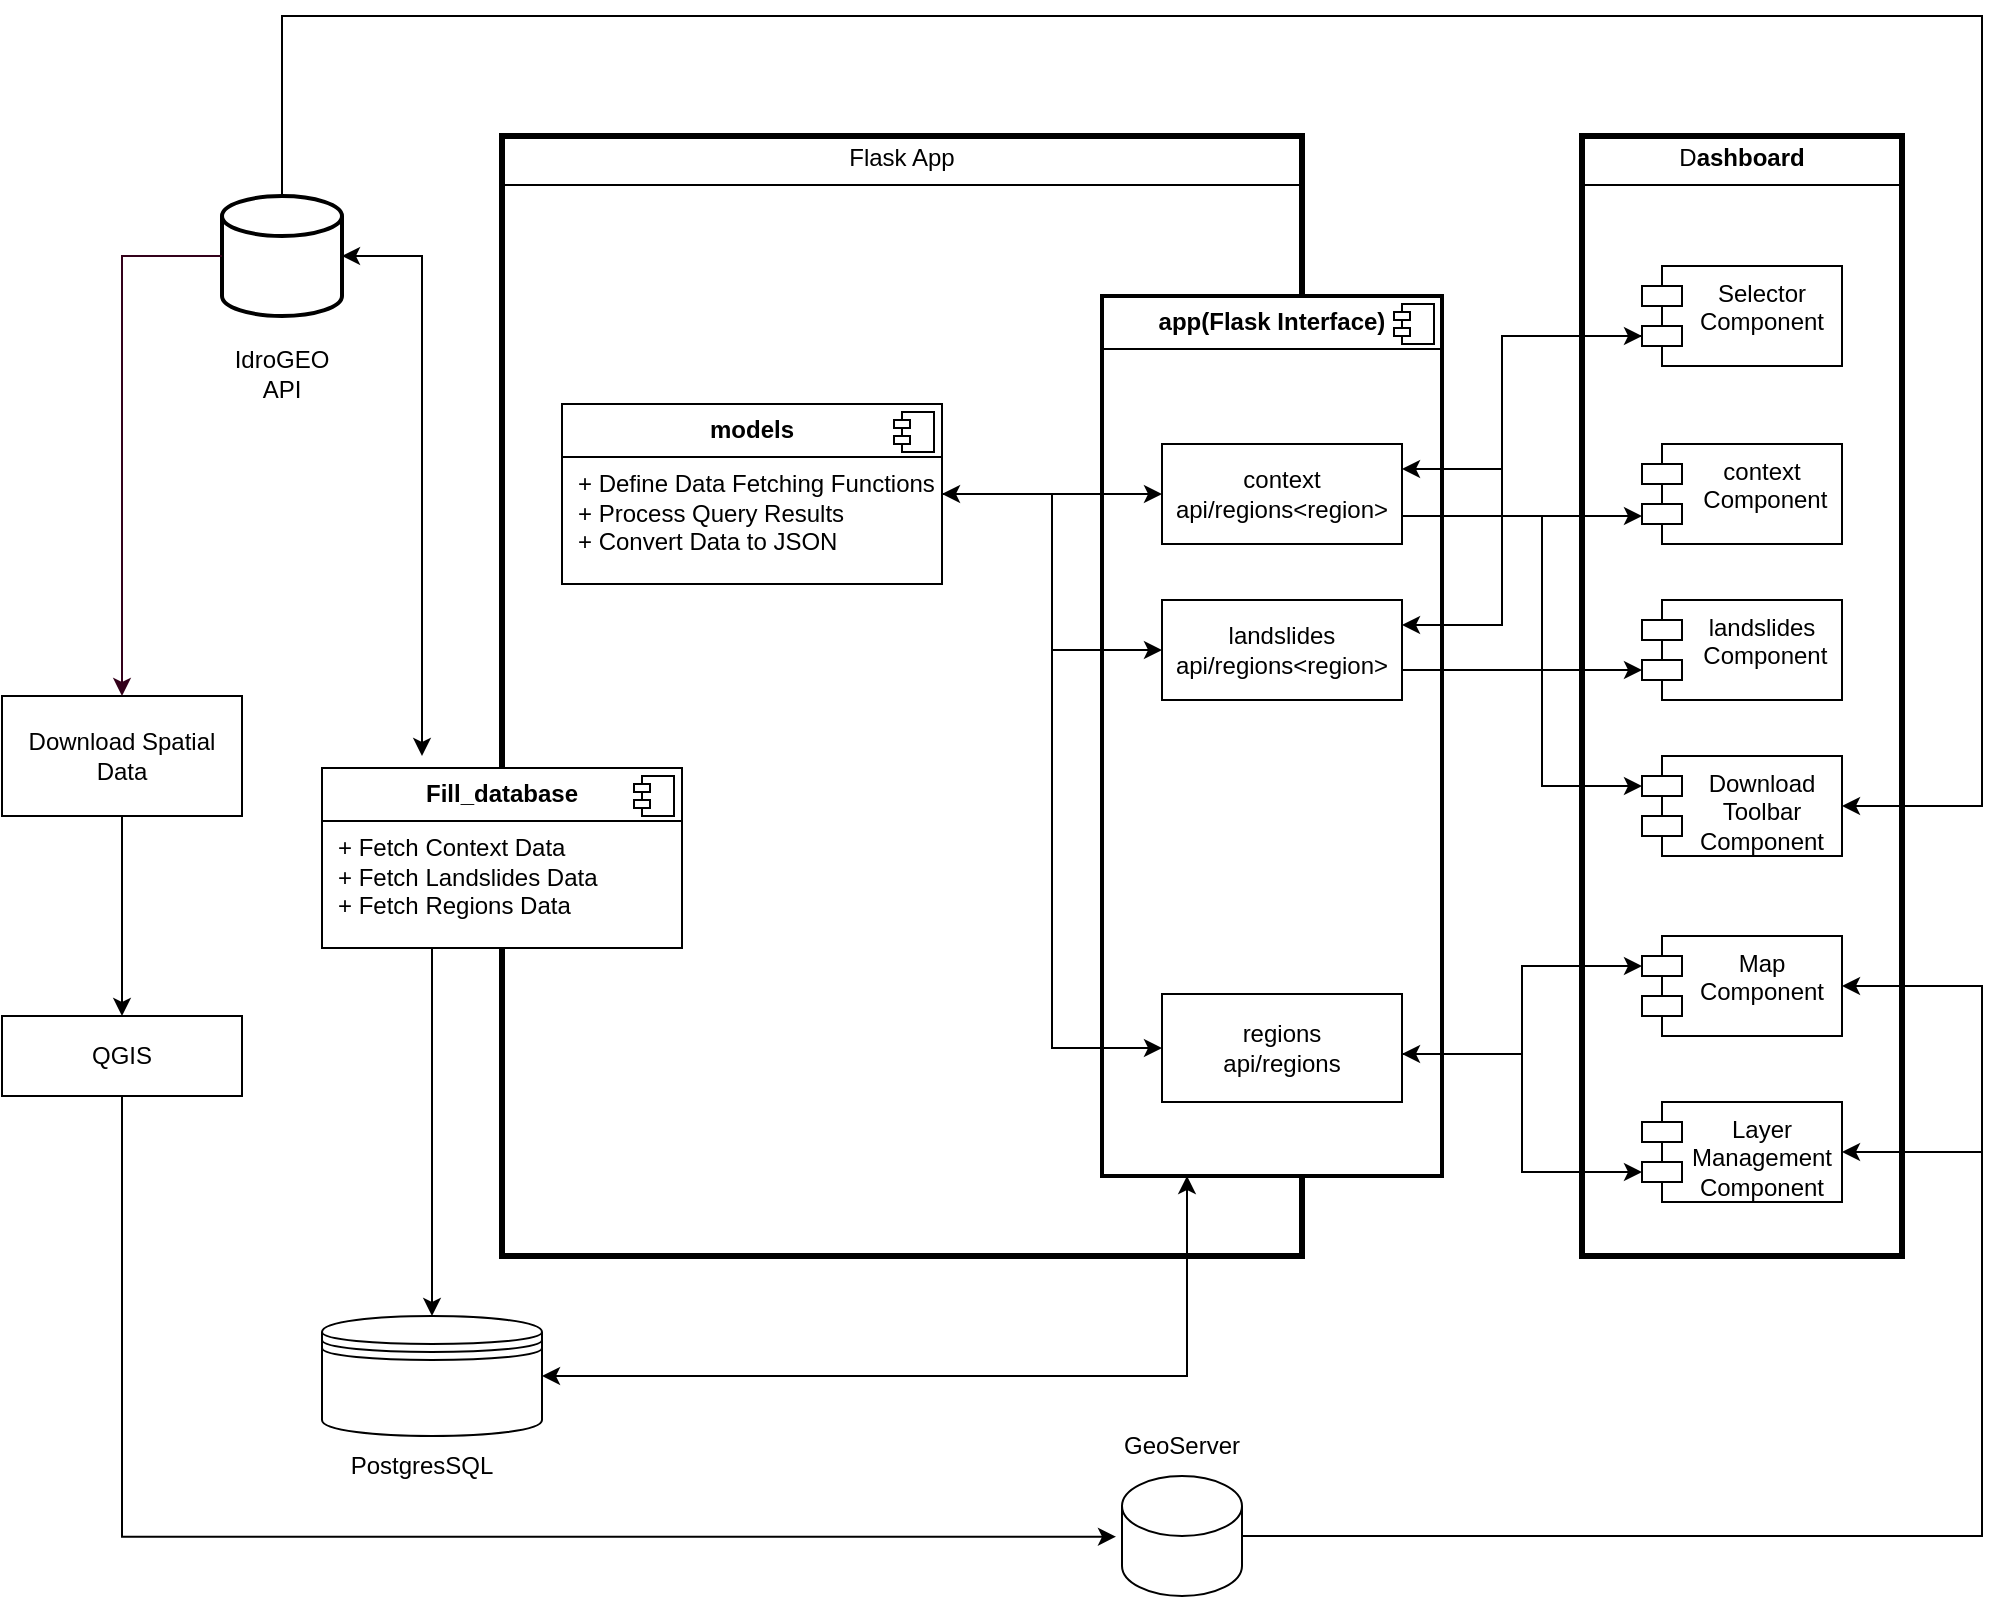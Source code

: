 <mxfile version="24.2.5" type="device">
  <diagram name="Page-1" id="a7904f86-f2b4-8e86-fa97-74104820619b">
    <mxGraphModel dx="1687" dy="984" grid="0" gridSize="10" guides="1" tooltips="1" connect="1" arrows="1" fold="1" page="1" pageScale="1" pageWidth="1100" pageHeight="850" background="none" math="0" shadow="0">
      <root>
        <mxCell id="0" />
        <mxCell id="1" parent="0" />
        <mxCell id="tvobXu7eMwczCTrJ5q9M-32" value="&lt;p style=&quot;text-align: center; margin: 4px 0px 0px;&quot;&gt;Flask App&lt;/p&gt;&lt;hr size=&quot;1&quot; style=&quot;border-style:solid;&quot;&gt;&lt;p style=&quot;margin:0px;margin-left:8px;&quot;&gt;&lt;br&gt;&lt;/p&gt;" style="verticalAlign=top;align=left;overflow=fill;html=1;whiteSpace=wrap;strokeWidth=3;" parent="1" vertex="1">
          <mxGeometry x="280" y="100" width="400" height="560" as="geometry" />
        </mxCell>
        <mxCell id="tvobXu7eMwczCTrJ5q9M-31" value="&lt;p style=&quot;text-align: center; margin: 4px 0px 0px;&quot;&gt;D&lt;b style=&quot;&quot;&gt;ashboard&lt;/b&gt;&lt;/p&gt;&lt;hr size=&quot;1&quot; style=&quot;border-style:solid;&quot;&gt;&lt;p style=&quot;margin:0px;margin-left:8px;&quot;&gt;&lt;br&gt;&lt;/p&gt;" style="verticalAlign=top;align=left;overflow=fill;html=1;whiteSpace=wrap;strokeWidth=3;" parent="1" vertex="1">
          <mxGeometry x="820" y="100" width="160" height="560" as="geometry" />
        </mxCell>
        <mxCell id="tvobXu7eMwczCTrJ5q9M-25" value="&lt;p style=&quot;margin:0px;margin-top:6px;text-align:center;&quot;&gt;&lt;b style=&quot;background-color: initial;&quot;&gt;app(&lt;/b&gt;&lt;b style=&quot;background-color: initial;&quot;&gt;Flask Interface)&lt;/b&gt;&lt;br&gt;&lt;/p&gt;&lt;hr size=&quot;1&quot; style=&quot;border-style:solid;&quot;&gt;&lt;p style=&quot;margin:0px;margin-left:8px;&quot;&gt;&lt;br&gt;&lt;/p&gt;" style="align=left;overflow=fill;html=1;dropTarget=0;whiteSpace=wrap;strokeWidth=2;" parent="1" vertex="1">
          <mxGeometry x="580" y="180" width="170" height="440" as="geometry" />
        </mxCell>
        <mxCell id="tvobXu7eMwczCTrJ5q9M-26" value="" style="shape=component;jettyWidth=8;jettyHeight=4;" parent="tvobXu7eMwczCTrJ5q9M-25" vertex="1">
          <mxGeometry x="1" width="20" height="20" relative="1" as="geometry">
            <mxPoint x="-24" y="4" as="offset" />
          </mxGeometry>
        </mxCell>
        <mxCell id="3xm8X0B0gLk3mNmHYZCU-14" style="edgeStyle=orthogonalEdgeStyle;rounded=0;orthogonalLoop=1;jettySize=auto;html=1;entryX=1;entryY=0.25;entryDx=0;entryDy=0;" edge="1" parent="1" source="tvobXu7eMwczCTrJ5q9M-3" target="tvobXu7eMwczCTrJ5q9M-9">
          <mxGeometry relative="1" as="geometry">
            <Array as="points">
              <mxPoint x="780" y="200" />
              <mxPoint x="780" y="267" />
            </Array>
          </mxGeometry>
        </mxCell>
        <mxCell id="3xm8X0B0gLk3mNmHYZCU-15" style="edgeStyle=orthogonalEdgeStyle;rounded=0;orthogonalLoop=1;jettySize=auto;html=1;entryX=1;entryY=0.25;entryDx=0;entryDy=0;startArrow=classic;startFill=1;" edge="1" parent="1" source="tvobXu7eMwczCTrJ5q9M-3" target="3xm8X0B0gLk3mNmHYZCU-6">
          <mxGeometry relative="1" as="geometry">
            <Array as="points">
              <mxPoint x="780" y="200" />
              <mxPoint x="780" y="345" />
            </Array>
          </mxGeometry>
        </mxCell>
        <mxCell id="tvobXu7eMwczCTrJ5q9M-3" value="Selector Component" style="shape=module;align=left;spacingLeft=20;align=center;verticalAlign=top;whiteSpace=wrap;html=1;" parent="1" vertex="1">
          <mxGeometry x="850" y="165" width="100" height="50" as="geometry" />
        </mxCell>
        <mxCell id="tvobXu7eMwczCTrJ5q9M-56" style="edgeStyle=orthogonalEdgeStyle;rounded=0;orthogonalLoop=1;jettySize=auto;html=1;startArrow=classic;startFill=1;endArrow=none;endFill=0;" parent="1" source="tvobXu7eMwczCTrJ5q9M-4" target="tvobXu7eMwczCTrJ5q9M-9" edge="1">
          <mxGeometry relative="1" as="geometry">
            <Array as="points">
              <mxPoint x="820" y="290" />
              <mxPoint x="820" y="290" />
            </Array>
          </mxGeometry>
        </mxCell>
        <mxCell id="tvobXu7eMwczCTrJ5q9M-4" value="context&lt;div&gt;&amp;nbsp;Component&lt;/div&gt;" style="shape=module;align=left;spacingLeft=20;align=center;verticalAlign=top;whiteSpace=wrap;html=1;" parent="1" vertex="1">
          <mxGeometry x="850" y="254" width="100" height="50" as="geometry" />
        </mxCell>
        <mxCell id="tvobXu7eMwczCTrJ5q9M-5" value="landslides&lt;div&gt;&amp;nbsp;Component&lt;/div&gt;" style="shape=module;align=left;spacingLeft=20;align=center;verticalAlign=top;whiteSpace=wrap;html=1;" parent="1" vertex="1">
          <mxGeometry x="850" y="332" width="100" height="50" as="geometry" />
        </mxCell>
        <mxCell id="tvobXu7eMwczCTrJ5q9M-6" value="Map Component" style="shape=module;align=left;spacingLeft=20;align=center;verticalAlign=top;whiteSpace=wrap;html=1;" parent="1" vertex="1">
          <mxGeometry x="850" y="500" width="100" height="50" as="geometry" />
        </mxCell>
        <mxCell id="tvobXu7eMwczCTrJ5q9M-7" value="Layer Management Component" style="shape=module;align=left;spacingLeft=20;align=center;verticalAlign=top;whiteSpace=wrap;html=1;" parent="1" vertex="1">
          <mxGeometry x="850" y="583" width="100" height="50" as="geometry" />
        </mxCell>
        <mxCell id="tvobXu7eMwczCTrJ5q9M-8" value="Download Toolbar Component" style="shape=module;align=left;spacingLeft=20;align=center;verticalAlign=top;whiteSpace=wrap;html=1;" parent="1" vertex="1">
          <mxGeometry x="850" y="410" width="100" height="50" as="geometry" />
        </mxCell>
        <mxCell id="tvobXu7eMwczCTrJ5q9M-9" value="&lt;div&gt;context&lt;/div&gt;&lt;div&gt;api/regions&amp;lt;region&amp;gt;&lt;/div&gt;" style="rounded=0;whiteSpace=wrap;html=1;" parent="1" vertex="1">
          <mxGeometry x="610" y="254" width="120" height="50" as="geometry" />
        </mxCell>
        <mxCell id="tvobXu7eMwczCTrJ5q9M-10" value="&lt;div&gt;regions&lt;/div&gt;&lt;div&gt;api/regions&lt;/div&gt;" style="rounded=0;whiteSpace=wrap;html=1;" parent="1" vertex="1">
          <mxGeometry x="610" y="529" width="120" height="54" as="geometry" />
        </mxCell>
        <mxCell id="3xm8X0B0gLk3mNmHYZCU-22" style="edgeStyle=orthogonalEdgeStyle;rounded=0;orthogonalLoop=1;jettySize=auto;html=1;entryX=1;entryY=0.5;entryDx=0;entryDy=0;" edge="1" parent="1" source="tvobXu7eMwczCTrJ5q9M-12" target="tvobXu7eMwczCTrJ5q9M-8">
          <mxGeometry relative="1" as="geometry">
            <Array as="points">
              <mxPoint x="170" y="40" />
              <mxPoint x="1020" y="40" />
              <mxPoint x="1020" y="435" />
            </Array>
          </mxGeometry>
        </mxCell>
        <mxCell id="tvobXu7eMwczCTrJ5q9M-12" value="" style="strokeWidth=2;html=1;shape=mxgraph.flowchart.database;whiteSpace=wrap;" parent="1" vertex="1">
          <mxGeometry x="140" y="130" width="60" height="60" as="geometry" />
        </mxCell>
        <mxCell id="tvobXu7eMwczCTrJ5q9M-13" value="IdroGEO API" style="text;html=1;align=center;verticalAlign=middle;whiteSpace=wrap;rounded=0;" parent="1" vertex="1">
          <mxGeometry x="140" y="204" width="60" height="30" as="geometry" />
        </mxCell>
        <mxCell id="tvobXu7eMwczCTrJ5q9M-42" style="edgeStyle=orthogonalEdgeStyle;rounded=0;orthogonalLoop=1;jettySize=auto;html=1;entryX=0.25;entryY=1;entryDx=0;entryDy=0;startArrow=classic;startFill=1;" parent="1" source="tvobXu7eMwczCTrJ5q9M-21" target="tvobXu7eMwczCTrJ5q9M-25" edge="1">
          <mxGeometry relative="1" as="geometry">
            <mxPoint x="690" y="600" as="targetPoint" />
          </mxGeometry>
        </mxCell>
        <mxCell id="tvobXu7eMwczCTrJ5q9M-21" value="" style="shape=datastore;whiteSpace=wrap;html=1;" parent="1" vertex="1">
          <mxGeometry x="190" y="690" width="110" height="60" as="geometry" />
        </mxCell>
        <mxCell id="tvobXu7eMwczCTrJ5q9M-22" value="PostgresSQL" style="text;html=1;align=center;verticalAlign=middle;whiteSpace=wrap;rounded=0;" parent="1" vertex="1">
          <mxGeometry x="210" y="750" width="60" height="30" as="geometry" />
        </mxCell>
        <mxCell id="tvobXu7eMwczCTrJ5q9M-45" style="edgeStyle=orthogonalEdgeStyle;rounded=0;orthogonalLoop=1;jettySize=auto;html=1;entryX=0;entryY=0.5;entryDx=0;entryDy=0;startArrow=classic;startFill=1;" parent="1" source="tvobXu7eMwczCTrJ5q9M-23" target="tvobXu7eMwczCTrJ5q9M-10" edge="1">
          <mxGeometry relative="1" as="geometry" />
        </mxCell>
        <mxCell id="3xm8X0B0gLk3mNmHYZCU-18" style="edgeStyle=orthogonalEdgeStyle;rounded=0;orthogonalLoop=1;jettySize=auto;html=1;entryX=0;entryY=0.5;entryDx=0;entryDy=0;" edge="1" parent="1" source="tvobXu7eMwczCTrJ5q9M-23" target="tvobXu7eMwczCTrJ5q9M-9">
          <mxGeometry relative="1" as="geometry">
            <Array as="points">
              <mxPoint x="530" y="279" />
              <mxPoint x="530" y="279" />
            </Array>
          </mxGeometry>
        </mxCell>
        <mxCell id="3xm8X0B0gLk3mNmHYZCU-19" style="edgeStyle=orthogonalEdgeStyle;rounded=0;orthogonalLoop=1;jettySize=auto;html=1;entryX=0;entryY=0.5;entryDx=0;entryDy=0;" edge="1" parent="1" source="tvobXu7eMwczCTrJ5q9M-23" target="3xm8X0B0gLk3mNmHYZCU-6">
          <mxGeometry relative="1" as="geometry" />
        </mxCell>
        <mxCell id="tvobXu7eMwczCTrJ5q9M-23" value="&lt;p style=&quot;text-align: center; margin: 6px 0px 0px;&quot;&gt;&lt;b&gt;models&lt;/b&gt;&lt;/p&gt;&lt;hr size=&quot;1&quot; style=&quot;border-style:solid;&quot;&gt;&lt;p style=&quot;margin:0px;margin-left:8px;&quot;&gt;+ Define Data Fetching Functions&amp;nbsp;&lt;/p&gt;&lt;p style=&quot;margin:0px;margin-left:8px;&quot;&gt;+ Process Query Results&amp;nbsp;&lt;/p&gt;&lt;p style=&quot;margin:0px;margin-left:8px;&quot;&gt;+ Convert Data to JSON&lt;br&gt;&lt;/p&gt;" style="align=left;overflow=fill;html=1;dropTarget=0;whiteSpace=wrap;" parent="1" vertex="1">
          <mxGeometry x="310" y="234" width="190" height="90" as="geometry" />
        </mxCell>
        <mxCell id="tvobXu7eMwczCTrJ5q9M-24" value="" style="shape=component;jettyWidth=8;jettyHeight=4;" parent="tvobXu7eMwczCTrJ5q9M-23" vertex="1">
          <mxGeometry x="1" width="20" height="20" relative="1" as="geometry">
            <mxPoint x="-24" y="4" as="offset" />
          </mxGeometry>
        </mxCell>
        <mxCell id="tvobXu7eMwczCTrJ5q9M-38" style="edgeStyle=orthogonalEdgeStyle;rounded=0;orthogonalLoop=1;jettySize=auto;html=1;startArrow=classic;startFill=1;" parent="1" source="tvobXu7eMwczCTrJ5q9M-12" edge="1">
          <mxGeometry relative="1" as="geometry">
            <Array as="points">
              <mxPoint x="240" y="160" />
            </Array>
            <mxPoint x="240" y="410" as="targetPoint" />
          </mxGeometry>
        </mxCell>
        <mxCell id="tvobXu7eMwczCTrJ5q9M-50" style="edgeStyle=orthogonalEdgeStyle;rounded=0;orthogonalLoop=1;jettySize=auto;html=1;entryX=0;entryY=0;entryDx=0;entryDy=15;entryPerimeter=0;" parent="1" source="tvobXu7eMwczCTrJ5q9M-10" target="tvobXu7eMwczCTrJ5q9M-6" edge="1">
          <mxGeometry relative="1" as="geometry">
            <Array as="points">
              <mxPoint x="790" y="559" />
              <mxPoint x="790" y="515" />
            </Array>
          </mxGeometry>
        </mxCell>
        <mxCell id="tvobXu7eMwczCTrJ5q9M-51" style="edgeStyle=orthogonalEdgeStyle;rounded=0;orthogonalLoop=1;jettySize=auto;html=1;exitX=0;exitY=0;exitDx=0;exitDy=35;exitPerimeter=0;startArrow=classic;startFill=1;" parent="1" source="tvobXu7eMwczCTrJ5q9M-7" target="tvobXu7eMwczCTrJ5q9M-10" edge="1">
          <mxGeometry relative="1" as="geometry">
            <Array as="points">
              <mxPoint x="790" y="618" />
              <mxPoint x="790" y="559" />
            </Array>
          </mxGeometry>
        </mxCell>
        <mxCell id="EEy9rfsXYIVc3dlVxorz-6" style="edgeStyle=orthogonalEdgeStyle;rounded=0;orthogonalLoop=1;jettySize=auto;html=1;entryX=0.5;entryY=0;entryDx=0;entryDy=0;fillColor=#f8cecc;strokeColor=#000000;" parent="1" source="EEy9rfsXYIVc3dlVxorz-1" target="EEy9rfsXYIVc3dlVxorz-2" edge="1">
          <mxGeometry relative="1" as="geometry" />
        </mxCell>
        <mxCell id="EEy9rfsXYIVc3dlVxorz-1" value="&lt;div&gt;Download Spatial Data&lt;/div&gt;" style="rounded=0;whiteSpace=wrap;html=1;" parent="1" vertex="1">
          <mxGeometry x="30" y="380" width="120" height="60" as="geometry" />
        </mxCell>
        <mxCell id="EEy9rfsXYIVc3dlVxorz-7" style="edgeStyle=orthogonalEdgeStyle;rounded=0;orthogonalLoop=1;jettySize=auto;html=1;fillColor=#f8cecc;strokeColor=#000000;entryX=-0.05;entryY=0.506;entryDx=0;entryDy=0;entryPerimeter=0;" parent="1" source="EEy9rfsXYIVc3dlVxorz-2" target="3xm8X0B0gLk3mNmHYZCU-5" edge="1">
          <mxGeometry relative="1" as="geometry">
            <Array as="points">
              <mxPoint x="90" y="800" />
            </Array>
            <mxPoint x="580" y="800" as="targetPoint" />
          </mxGeometry>
        </mxCell>
        <mxCell id="EEy9rfsXYIVc3dlVxorz-2" value="QGIS" style="rounded=0;whiteSpace=wrap;html=1;" parent="1" vertex="1">
          <mxGeometry x="30" y="540" width="120" height="40" as="geometry" />
        </mxCell>
        <mxCell id="EEy9rfsXYIVc3dlVxorz-4" style="edgeStyle=orthogonalEdgeStyle;rounded=0;orthogonalLoop=1;jettySize=auto;html=1;entryX=0;entryY=0.5;entryDx=0;entryDy=0;entryPerimeter=0;startArrow=classic;startFill=1;endArrow=none;endFill=0;fillColor=#f8cecc;strokeColor=#33001A;" parent="1" source="EEy9rfsXYIVc3dlVxorz-1" target="tvobXu7eMwczCTrJ5q9M-12" edge="1">
          <mxGeometry relative="1" as="geometry" />
        </mxCell>
        <mxCell id="3xm8X0B0gLk3mNmHYZCU-4" style="edgeStyle=orthogonalEdgeStyle;rounded=0;orthogonalLoop=1;jettySize=auto;html=1;entryX=0.5;entryY=0;entryDx=0;entryDy=0;" edge="1" parent="1" source="3xm8X0B0gLk3mNmHYZCU-1" target="tvobXu7eMwczCTrJ5q9M-21">
          <mxGeometry relative="1" as="geometry">
            <Array as="points">
              <mxPoint x="245" y="598" />
              <mxPoint x="245" y="598" />
            </Array>
          </mxGeometry>
        </mxCell>
        <mxCell id="3xm8X0B0gLk3mNmHYZCU-1" value="&lt;p style=&quot;text-align: center; margin: 6px 0px 0px;&quot;&gt;&lt;b&gt;Fill_database&lt;/b&gt;&lt;/p&gt;&lt;hr size=&quot;1&quot; style=&quot;border-style:solid;&quot;&gt;&lt;p style=&quot;margin:0px;margin-left:8px;&quot;&gt;+ Fetch Context Data&amp;nbsp;&lt;/p&gt;&lt;p style=&quot;margin:0px;margin-left:8px;&quot;&gt;+ Fetch Landslides Data&amp;nbsp;&lt;/p&gt;&lt;p style=&quot;margin:0px;margin-left:8px;&quot;&gt;+ Fetch Regions Data&lt;br&gt;&lt;/p&gt;" style="align=left;overflow=fill;html=1;dropTarget=0;whiteSpace=wrap;" vertex="1" parent="1">
          <mxGeometry x="190" y="416" width="180" height="90" as="geometry" />
        </mxCell>
        <mxCell id="3xm8X0B0gLk3mNmHYZCU-2" value="" style="shape=component;jettyWidth=8;jettyHeight=4;" vertex="1" parent="3xm8X0B0gLk3mNmHYZCU-1">
          <mxGeometry x="1" width="20" height="20" relative="1" as="geometry">
            <mxPoint x="-24" y="4" as="offset" />
          </mxGeometry>
        </mxCell>
        <mxCell id="3xm8X0B0gLk3mNmHYZCU-24" style="edgeStyle=orthogonalEdgeStyle;rounded=0;orthogonalLoop=1;jettySize=auto;html=1;entryX=1;entryY=0.5;entryDx=0;entryDy=0;" edge="1" parent="1" source="3xm8X0B0gLk3mNmHYZCU-5" target="tvobXu7eMwczCTrJ5q9M-7">
          <mxGeometry relative="1" as="geometry">
            <Array as="points">
              <mxPoint x="1020" y="800" />
              <mxPoint x="1020" y="608" />
            </Array>
          </mxGeometry>
        </mxCell>
        <mxCell id="3xm8X0B0gLk3mNmHYZCU-25" style="edgeStyle=orthogonalEdgeStyle;rounded=0;orthogonalLoop=1;jettySize=auto;html=1;entryX=1;entryY=0.5;entryDx=0;entryDy=0;" edge="1" parent="1" source="3xm8X0B0gLk3mNmHYZCU-5" target="tvobXu7eMwczCTrJ5q9M-6">
          <mxGeometry relative="1" as="geometry">
            <Array as="points">
              <mxPoint x="1020" y="800" />
              <mxPoint x="1020" y="525" />
            </Array>
          </mxGeometry>
        </mxCell>
        <mxCell id="3xm8X0B0gLk3mNmHYZCU-5" value="" style="shape=cylinder3;whiteSpace=wrap;html=1;boundedLbl=1;backgroundOutline=1;size=15;" vertex="1" parent="1">
          <mxGeometry x="590" y="770" width="60" height="60" as="geometry" />
        </mxCell>
        <mxCell id="3xm8X0B0gLk3mNmHYZCU-6" value="&lt;div&gt;landslides&lt;/div&gt;&lt;div&gt;api/regions&amp;lt;region&amp;gt;&lt;/div&gt;" style="rounded=0;whiteSpace=wrap;html=1;" vertex="1" parent="1">
          <mxGeometry x="610" y="332" width="120" height="50" as="geometry" />
        </mxCell>
        <mxCell id="3xm8X0B0gLk3mNmHYZCU-13" style="edgeStyle=orthogonalEdgeStyle;rounded=0;orthogonalLoop=1;jettySize=auto;html=1;entryX=0;entryY=0;entryDx=0;entryDy=35;entryPerimeter=0;" edge="1" parent="1" source="3xm8X0B0gLk3mNmHYZCU-6" target="tvobXu7eMwczCTrJ5q9M-5">
          <mxGeometry relative="1" as="geometry">
            <Array as="points">
              <mxPoint x="770" y="367" />
              <mxPoint x="770" y="367" />
            </Array>
          </mxGeometry>
        </mxCell>
        <mxCell id="3xm8X0B0gLk3mNmHYZCU-16" style="edgeStyle=orthogonalEdgeStyle;rounded=0;orthogonalLoop=1;jettySize=auto;html=1;entryX=0;entryY=0;entryDx=0;entryDy=15;entryPerimeter=0;" edge="1" parent="1" source="tvobXu7eMwczCTrJ5q9M-9" target="tvobXu7eMwczCTrJ5q9M-8">
          <mxGeometry relative="1" as="geometry">
            <Array as="points">
              <mxPoint x="800" y="290" />
              <mxPoint x="800" y="425" />
            </Array>
          </mxGeometry>
        </mxCell>
        <mxCell id="3xm8X0B0gLk3mNmHYZCU-23" value="GeoServer" style="text;html=1;align=center;verticalAlign=middle;whiteSpace=wrap;rounded=0;" vertex="1" parent="1">
          <mxGeometry x="590" y="740" width="60" height="30" as="geometry" />
        </mxCell>
      </root>
    </mxGraphModel>
  </diagram>
</mxfile>
